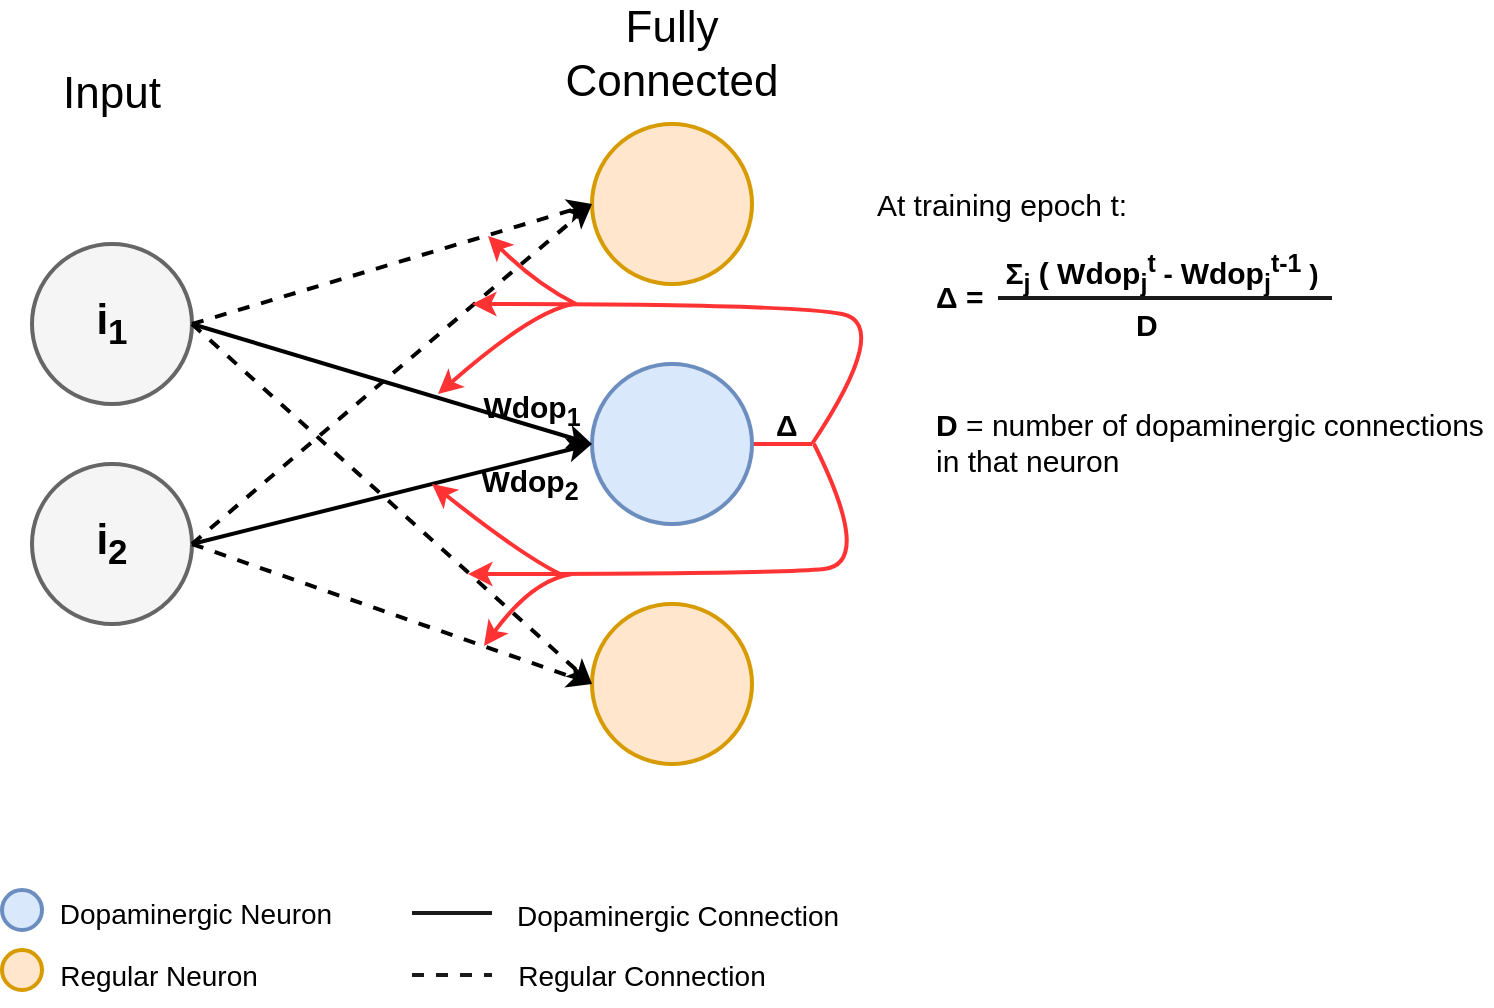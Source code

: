 <mxfile version="15.4.3" type="device"><diagram id="-TV52UyW7jMS-s8oHvZB" name="Page-1"><mxGraphModel dx="1350" dy="793" grid="1" gridSize="10" guides="1" tooltips="1" connect="1" arrows="1" fold="1" page="1" pageScale="1" pageWidth="850" pageHeight="1100" math="0" shadow="0"><root><mxCell id="0"/><mxCell id="1" parent="0"/><mxCell id="ZpBdVcFmGtkCMLQDT3QE-1" value="" style="ellipse;whiteSpace=wrap;html=1;aspect=fixed;fillColor=#f5f5f5;strokeColor=#666666;fontColor=#333333;strokeWidth=2;" vertex="1" parent="1"><mxGeometry x="230" y="220" width="80" height="80" as="geometry"/></mxCell><mxCell id="ZpBdVcFmGtkCMLQDT3QE-2" value="" style="ellipse;whiteSpace=wrap;html=1;aspect=fixed;fillColor=#f5f5f5;strokeColor=#666666;fontColor=#333333;strokeWidth=2;" vertex="1" parent="1"><mxGeometry x="230" y="330" width="80" height="80" as="geometry"/></mxCell><mxCell id="ZpBdVcFmGtkCMLQDT3QE-3" value="" style="ellipse;whiteSpace=wrap;html=1;aspect=fixed;fillColor=#ffe6cc;strokeColor=#d79b00;strokeWidth=2;" vertex="1" parent="1"><mxGeometry x="510" y="160" width="80" height="80" as="geometry"/></mxCell><mxCell id="ZpBdVcFmGtkCMLQDT3QE-41" style="edgeStyle=none;rounded=0;orthogonalLoop=1;jettySize=auto;html=1;fontSize=15;strokeColor=#FF3333;strokeWidth=2;endArrow=none;endFill=0;" edge="1" parent="1" source="ZpBdVcFmGtkCMLQDT3QE-4"><mxGeometry relative="1" as="geometry"><mxPoint x="620" y="320" as="targetPoint"/></mxGeometry></mxCell><mxCell id="ZpBdVcFmGtkCMLQDT3QE-4" value="" style="ellipse;whiteSpace=wrap;html=1;aspect=fixed;fillColor=#dae8fc;strokeColor=#6c8ebf;strokeWidth=2;" vertex="1" parent="1"><mxGeometry x="510" y="280" width="80" height="80" as="geometry"/></mxCell><mxCell id="ZpBdVcFmGtkCMLQDT3QE-5" value="" style="ellipse;whiteSpace=wrap;html=1;aspect=fixed;fillColor=#ffe6cc;strokeColor=#d79b00;strokeWidth=2;" vertex="1" parent="1"><mxGeometry x="510" y="400" width="80" height="80" as="geometry"/></mxCell><mxCell id="ZpBdVcFmGtkCMLQDT3QE-8" value="" style="endArrow=classic;html=1;rounded=0;exitX=1;exitY=0.5;exitDx=0;exitDy=0;entryX=0;entryY=0.5;entryDx=0;entryDy=0;dashed=1;strokeWidth=2;" edge="1" parent="1" source="ZpBdVcFmGtkCMLQDT3QE-1" target="ZpBdVcFmGtkCMLQDT3QE-3"><mxGeometry width="50" height="50" relative="1" as="geometry"><mxPoint x="400" y="300" as="sourcePoint"/><mxPoint x="450" y="250" as="targetPoint"/></mxGeometry></mxCell><mxCell id="ZpBdVcFmGtkCMLQDT3QE-9" value="" style="endArrow=classic;html=1;rounded=0;exitX=1;exitY=0.5;exitDx=0;exitDy=0;entryX=0;entryY=0.5;entryDx=0;entryDy=0;strokeWidth=2;" edge="1" parent="1" source="ZpBdVcFmGtkCMLQDT3QE-1" target="ZpBdVcFmGtkCMLQDT3QE-4"><mxGeometry width="50" height="50" relative="1" as="geometry"><mxPoint x="320" y="270" as="sourcePoint"/><mxPoint x="520" y="210" as="targetPoint"/></mxGeometry></mxCell><mxCell id="ZpBdVcFmGtkCMLQDT3QE-10" value="" style="endArrow=classic;html=1;rounded=0;exitX=1;exitY=0.5;exitDx=0;exitDy=0;entryX=0;entryY=0.5;entryDx=0;entryDy=0;dashed=1;strokeWidth=2;" edge="1" parent="1" source="ZpBdVcFmGtkCMLQDT3QE-1" target="ZpBdVcFmGtkCMLQDT3QE-5"><mxGeometry width="50" height="50" relative="1" as="geometry"><mxPoint x="330" y="280" as="sourcePoint"/><mxPoint x="530" y="220" as="targetPoint"/></mxGeometry></mxCell><mxCell id="ZpBdVcFmGtkCMLQDT3QE-11" value="" style="endArrow=classic;html=1;rounded=0;exitX=1;exitY=0.5;exitDx=0;exitDy=0;entryX=0;entryY=0.5;entryDx=0;entryDy=0;dashed=1;strokeWidth=2;" edge="1" parent="1" source="ZpBdVcFmGtkCMLQDT3QE-2" target="ZpBdVcFmGtkCMLQDT3QE-5"><mxGeometry width="50" height="50" relative="1" as="geometry"><mxPoint x="340" y="290" as="sourcePoint"/><mxPoint x="540" y="230" as="targetPoint"/></mxGeometry></mxCell><mxCell id="ZpBdVcFmGtkCMLQDT3QE-12" value="" style="endArrow=classic;html=1;rounded=0;exitX=1;exitY=0.5;exitDx=0;exitDy=0;entryX=0;entryY=0.5;entryDx=0;entryDy=0;strokeWidth=2;" edge="1" parent="1" source="ZpBdVcFmGtkCMLQDT3QE-2" target="ZpBdVcFmGtkCMLQDT3QE-4"><mxGeometry width="50" height="50" relative="1" as="geometry"><mxPoint x="320" y="380" as="sourcePoint"/><mxPoint x="520" y="450" as="targetPoint"/></mxGeometry></mxCell><mxCell id="ZpBdVcFmGtkCMLQDT3QE-13" value="" style="endArrow=classic;html=1;rounded=0;exitX=1;exitY=0.5;exitDx=0;exitDy=0;entryX=0;entryY=0.5;entryDx=0;entryDy=0;dashed=1;strokeWidth=2;" edge="1" parent="1" source="ZpBdVcFmGtkCMLQDT3QE-2" target="ZpBdVcFmGtkCMLQDT3QE-3"><mxGeometry width="50" height="50" relative="1" as="geometry"><mxPoint x="320" y="380" as="sourcePoint"/><mxPoint x="520" y="330" as="targetPoint"/></mxGeometry></mxCell><mxCell id="ZpBdVcFmGtkCMLQDT3QE-15" value="&lt;font style=&quot;font-size: 22px&quot;&gt;Input&lt;/font&gt;" style="text;html=1;strokeColor=none;fillColor=none;align=center;verticalAlign=middle;whiteSpace=wrap;rounded=0;" vertex="1" parent="1"><mxGeometry x="240" y="130" width="60" height="30" as="geometry"/></mxCell><mxCell id="ZpBdVcFmGtkCMLQDT3QE-16" value="&lt;font style=&quot;font-size: 22px&quot;&gt;Fully Connected&lt;/font&gt;" style="text;html=1;strokeColor=none;fillColor=none;align=center;verticalAlign=middle;whiteSpace=wrap;rounded=0;" vertex="1" parent="1"><mxGeometry x="520" y="110" width="60" height="30" as="geometry"/></mxCell><mxCell id="ZpBdVcFmGtkCMLQDT3QE-21" value="" style="ellipse;whiteSpace=wrap;html=1;aspect=fixed;fillColor=#dae8fc;strokeColor=#6c8ebf;strokeWidth=2;" vertex="1" parent="1"><mxGeometry x="215" y="543" width="20" height="20" as="geometry"/></mxCell><mxCell id="ZpBdVcFmGtkCMLQDT3QE-22" value="" style="ellipse;whiteSpace=wrap;html=1;aspect=fixed;fillColor=#ffe6cc;strokeColor=#d79b00;strokeWidth=2;" vertex="1" parent="1"><mxGeometry x="215" y="573" width="20" height="20" as="geometry"/></mxCell><mxCell id="ZpBdVcFmGtkCMLQDT3QE-23" value="&lt;font style=&quot;font-size: 14px&quot;&gt;Dopaminergic Neuron&lt;/font&gt;" style="text;html=1;strokeColor=none;fillColor=none;align=center;verticalAlign=middle;whiteSpace=wrap;rounded=0;" vertex="1" parent="1"><mxGeometry x="242" y="540" width="140" height="30" as="geometry"/></mxCell><mxCell id="ZpBdVcFmGtkCMLQDT3QE-24" value="&lt;font style=&quot;font-size: 14px&quot;&gt;Regular Neuron&lt;/font&gt;" style="text;html=1;strokeColor=none;fillColor=none;align=center;verticalAlign=middle;whiteSpace=wrap;rounded=0;" vertex="1" parent="1"><mxGeometry x="242" y="571" width="103" height="30" as="geometry"/></mxCell><mxCell id="ZpBdVcFmGtkCMLQDT3QE-26" value="" style="endArrow=none;dashed=1;html=1;rounded=0;fontSize=14;strokeColor=#1A1A1A;strokeWidth=2;" edge="1" parent="1"><mxGeometry width="50" height="50" relative="1" as="geometry"><mxPoint x="420" y="585.5" as="sourcePoint"/><mxPoint x="460" y="585.5" as="targetPoint"/></mxGeometry></mxCell><mxCell id="ZpBdVcFmGtkCMLQDT3QE-27" value="" style="endArrow=none;html=1;rounded=0;fontSize=14;strokeColor=#1A1A1A;strokeWidth=2;" edge="1" parent="1"><mxGeometry width="50" height="50" relative="1" as="geometry"><mxPoint x="420" y="554.5" as="sourcePoint"/><mxPoint x="460" y="554.5" as="targetPoint"/></mxGeometry></mxCell><mxCell id="ZpBdVcFmGtkCMLQDT3QE-28" value="&lt;font style=&quot;font-size: 14px&quot;&gt;Dopaminergic Connection&lt;/font&gt;" style="text;html=1;strokeColor=none;fillColor=none;align=center;verticalAlign=middle;whiteSpace=wrap;rounded=0;" vertex="1" parent="1"><mxGeometry x="471" y="541" width="164" height="30" as="geometry"/></mxCell><mxCell id="ZpBdVcFmGtkCMLQDT3QE-29" value="&lt;font style=&quot;font-size: 14px&quot;&gt;Regular Connection&lt;/font&gt;" style="text;html=1;strokeColor=none;fillColor=none;align=center;verticalAlign=middle;whiteSpace=wrap;rounded=0;" vertex="1" parent="1"><mxGeometry x="468" y="571" width="134" height="30" as="geometry"/></mxCell><mxCell id="ZpBdVcFmGtkCMLQDT3QE-30" style="edgeStyle=none;rounded=0;orthogonalLoop=1;jettySize=auto;html=1;exitX=0.25;exitY=0;exitDx=0;exitDy=0;fontSize=14;strokeColor=#1A1A1A;strokeWidth=2;" edge="1" parent="1" source="ZpBdVcFmGtkCMLQDT3QE-16" target="ZpBdVcFmGtkCMLQDT3QE-16"><mxGeometry relative="1" as="geometry"/></mxCell><mxCell id="ZpBdVcFmGtkCMLQDT3QE-32" value="&lt;b&gt;&lt;font style=&quot;font-size: 21px&quot;&gt;i&lt;sub&gt;1&lt;/sub&gt;&lt;/font&gt;&lt;/b&gt;" style="text;html=1;strokeColor=none;fillColor=none;align=center;verticalAlign=middle;whiteSpace=wrap;rounded=0;fontSize=14;" vertex="1" parent="1"><mxGeometry x="240" y="245" width="60" height="30" as="geometry"/></mxCell><mxCell id="ZpBdVcFmGtkCMLQDT3QE-33" value="&lt;b&gt;&lt;font style=&quot;font-size: 21px&quot;&gt;i&lt;sub&gt;2&lt;/sub&gt;&lt;/font&gt;&lt;/b&gt;" style="text;html=1;strokeColor=none;fillColor=none;align=center;verticalAlign=middle;whiteSpace=wrap;rounded=0;fontSize=14;" vertex="1" parent="1"><mxGeometry x="240" y="355" width="60" height="30" as="geometry"/></mxCell><mxCell id="ZpBdVcFmGtkCMLQDT3QE-34" value="&lt;font size=&quot;1&quot;&gt;&lt;b style=&quot;font-size: 15px&quot;&gt;Wdop&lt;sub&gt;1&lt;/sub&gt;&lt;/b&gt;&lt;/font&gt;" style="text;html=1;strokeColor=none;fillColor=none;align=center;verticalAlign=middle;whiteSpace=wrap;rounded=0;fontSize=14;" vertex="1" parent="1"><mxGeometry x="450" y="288" width="60" height="30" as="geometry"/></mxCell><mxCell id="ZpBdVcFmGtkCMLQDT3QE-35" value="&lt;font size=&quot;1&quot;&gt;&lt;b style=&quot;font-size: 15px&quot;&gt;Wdop&lt;sub&gt;2&lt;/sub&gt;&lt;/b&gt;&lt;/font&gt;" style="text;html=1;strokeColor=none;fillColor=none;align=center;verticalAlign=middle;whiteSpace=wrap;rounded=0;fontSize=14;" vertex="1" parent="1"><mxGeometry x="449" y="325" width="60" height="30" as="geometry"/></mxCell><mxCell id="ZpBdVcFmGtkCMLQDT3QE-37" value="&lt;b&gt;&lt;font size=&quot;1&quot;&gt;&lt;span style=&quot;font-size: 15px&quot;&gt;&lt;span class=&quot;ILfuVd&quot;&gt;&lt;span class=&quot;hgKElc&quot;&gt;Σ&lt;sub&gt;j&lt;/sub&gt; ( &lt;/span&gt;&lt;/span&gt;Wdop&lt;sub&gt;j&lt;/sub&gt;&lt;sup&gt;t&lt;/sup&gt;&lt;/span&gt;&lt;/font&gt; - &lt;font size=&quot;1&quot;&gt;&lt;span style=&quot;font-size: 15px&quot;&gt;Wdop&lt;sub&gt;j&lt;/sub&gt;&lt;sup&gt;t-1&lt;/sup&gt;&lt;/span&gt;&lt;/font&gt; )&lt;/b&gt;" style="text;html=1;strokeColor=none;fillColor=none;align=center;verticalAlign=middle;whiteSpace=wrap;rounded=0;fontSize=14;" vertex="1" parent="1"><mxGeometry x="680" y="220" width="230" height="30" as="geometry"/></mxCell><mxCell id="ZpBdVcFmGtkCMLQDT3QE-38" value="At training epoch t:" style="text;html=1;strokeColor=none;fillColor=none;align=center;verticalAlign=middle;whiteSpace=wrap;rounded=0;fontSize=15;" vertex="1" parent="1"><mxGeometry x="630" y="185" width="170" height="30" as="geometry"/></mxCell><mxCell id="ZpBdVcFmGtkCMLQDT3QE-42" value="" style="curved=1;endArrow=classic;html=1;rounded=0;fontSize=15;strokeColor=#FF3333;strokeWidth=2;" edge="1" parent="1"><mxGeometry width="50" height="50" relative="1" as="geometry"><mxPoint x="620" y="320" as="sourcePoint"/><mxPoint x="450" y="250" as="targetPoint"/><Array as="points"><mxPoint x="660" y="260"/><mxPoint x="610" y="250"/></Array></mxGeometry></mxCell><mxCell id="ZpBdVcFmGtkCMLQDT3QE-43" value="" style="curved=1;endArrow=classic;html=1;rounded=0;fontSize=15;strokeColor=#FF3333;strokeWidth=2;" edge="1" parent="1"><mxGeometry width="50" height="50" relative="1" as="geometry"><mxPoint x="502" y="250" as="sourcePoint"/><mxPoint x="458" y="216" as="targetPoint"/><Array as="points"><mxPoint x="482" y="240"/></Array></mxGeometry></mxCell><mxCell id="ZpBdVcFmGtkCMLQDT3QE-44" value="" style="curved=1;endArrow=classic;html=1;rounded=0;fontSize=15;strokeColor=#FF3333;strokeWidth=2;" edge="1" parent="1"><mxGeometry width="50" height="50" relative="1" as="geometry"><mxPoint x="621" y="320" as="sourcePoint"/><mxPoint x="448" y="385" as="targetPoint"/><Array as="points"><mxPoint x="651" y="380"/><mxPoint x="601" y="385"/></Array></mxGeometry></mxCell><mxCell id="ZpBdVcFmGtkCMLQDT3QE-45" value="" style="curved=1;endArrow=classic;html=1;rounded=0;fontSize=15;strokeColor=#FF3333;strokeWidth=2;" edge="1" parent="1"><mxGeometry width="50" height="50" relative="1" as="geometry"><mxPoint x="500" y="385" as="sourcePoint"/><mxPoint x="456" y="421" as="targetPoint"/><Array as="points"><mxPoint x="480" y="388"/></Array></mxGeometry></mxCell><mxCell id="ZpBdVcFmGtkCMLQDT3QE-46" value="" style="curved=1;endArrow=classic;html=1;rounded=0;fontSize=15;strokeColor=#FF3333;strokeWidth=2;" edge="1" parent="1"><mxGeometry width="50" height="50" relative="1" as="geometry"><mxPoint x="494" y="385" as="sourcePoint"/><mxPoint x="430" y="340" as="targetPoint"/><Array as="points"><mxPoint x="474" y="375"/></Array></mxGeometry></mxCell><mxCell id="ZpBdVcFmGtkCMLQDT3QE-47" value="" style="curved=1;endArrow=classic;html=1;rounded=0;fontSize=15;strokeColor=#FF3333;strokeWidth=2;" edge="1" parent="1"><mxGeometry width="50" height="50" relative="1" as="geometry"><mxPoint x="501" y="250" as="sourcePoint"/><mxPoint x="433" y="295" as="targetPoint"/><Array as="points"><mxPoint x="481" y="253"/></Array></mxGeometry></mxCell><mxCell id="ZpBdVcFmGtkCMLQDT3QE-48" value="&lt;b&gt;Δ&lt;/b&gt;" style="text;whiteSpace=wrap;html=1;fontSize=15;" vertex="1" parent="1"><mxGeometry x="600" y="295" width="30" height="30" as="geometry"/></mxCell><mxCell id="ZpBdVcFmGtkCMLQDT3QE-50" value="&lt;b&gt;Δ = &lt;/b&gt;" style="text;whiteSpace=wrap;html=1;fontSize=15;" vertex="1" parent="1"><mxGeometry x="680" y="231" width="50" height="30" as="geometry"/></mxCell><mxCell id="ZpBdVcFmGtkCMLQDT3QE-51" value="" style="endArrow=none;html=1;rounded=0;fontSize=15;strokeColor=#1A1A1A;strokeWidth=2;" edge="1" parent="1"><mxGeometry width="50" height="50" relative="1" as="geometry"><mxPoint x="713" y="247" as="sourcePoint"/><mxPoint x="880" y="247" as="targetPoint"/></mxGeometry></mxCell><mxCell id="ZpBdVcFmGtkCMLQDT3QE-52" value="" style="shape=image;html=1;verticalAlign=top;verticalLabelPosition=bottom;labelBackgroundColor=#ffffff;imageAspect=0;aspect=fixed;image=https://cdn0.iconfinder.com/data/icons/font-awesome-solid-vol-2/512/ellipsis-v-128.png;fontSize=15;strokeWidth=2;fillColor=default;" vertex="1" parent="1"><mxGeometry x="260" y="430" width="20" height="20" as="geometry"/></mxCell><mxCell id="ZpBdVcFmGtkCMLQDT3QE-53" value="" style="shape=image;html=1;verticalAlign=top;verticalLabelPosition=bottom;labelBackgroundColor=#ffffff;imageAspect=0;aspect=fixed;image=https://cdn0.iconfinder.com/data/icons/font-awesome-solid-vol-2/512/ellipsis-v-128.png;fontSize=15;strokeWidth=2;fillColor=default;" vertex="1" parent="1"><mxGeometry x="540" y="500" width="20" height="20" as="geometry"/></mxCell><mxCell id="ZpBdVcFmGtkCMLQDT3QE-55" value="&lt;b&gt;D&lt;br&gt;&lt;/b&gt;" style="text;whiteSpace=wrap;html=1;fontSize=15;" vertex="1" parent="1"><mxGeometry x="780" y="245" width="30" height="30" as="geometry"/></mxCell><mxCell id="ZpBdVcFmGtkCMLQDT3QE-56" value="&lt;b&gt;D&lt;/b&gt; = number of dopaminergic connections in that neuron" style="text;whiteSpace=wrap;html=1;fontSize=15;" vertex="1" parent="1"><mxGeometry x="680" y="295" width="280" height="30" as="geometry"/></mxCell></root></mxGraphModel></diagram></mxfile>